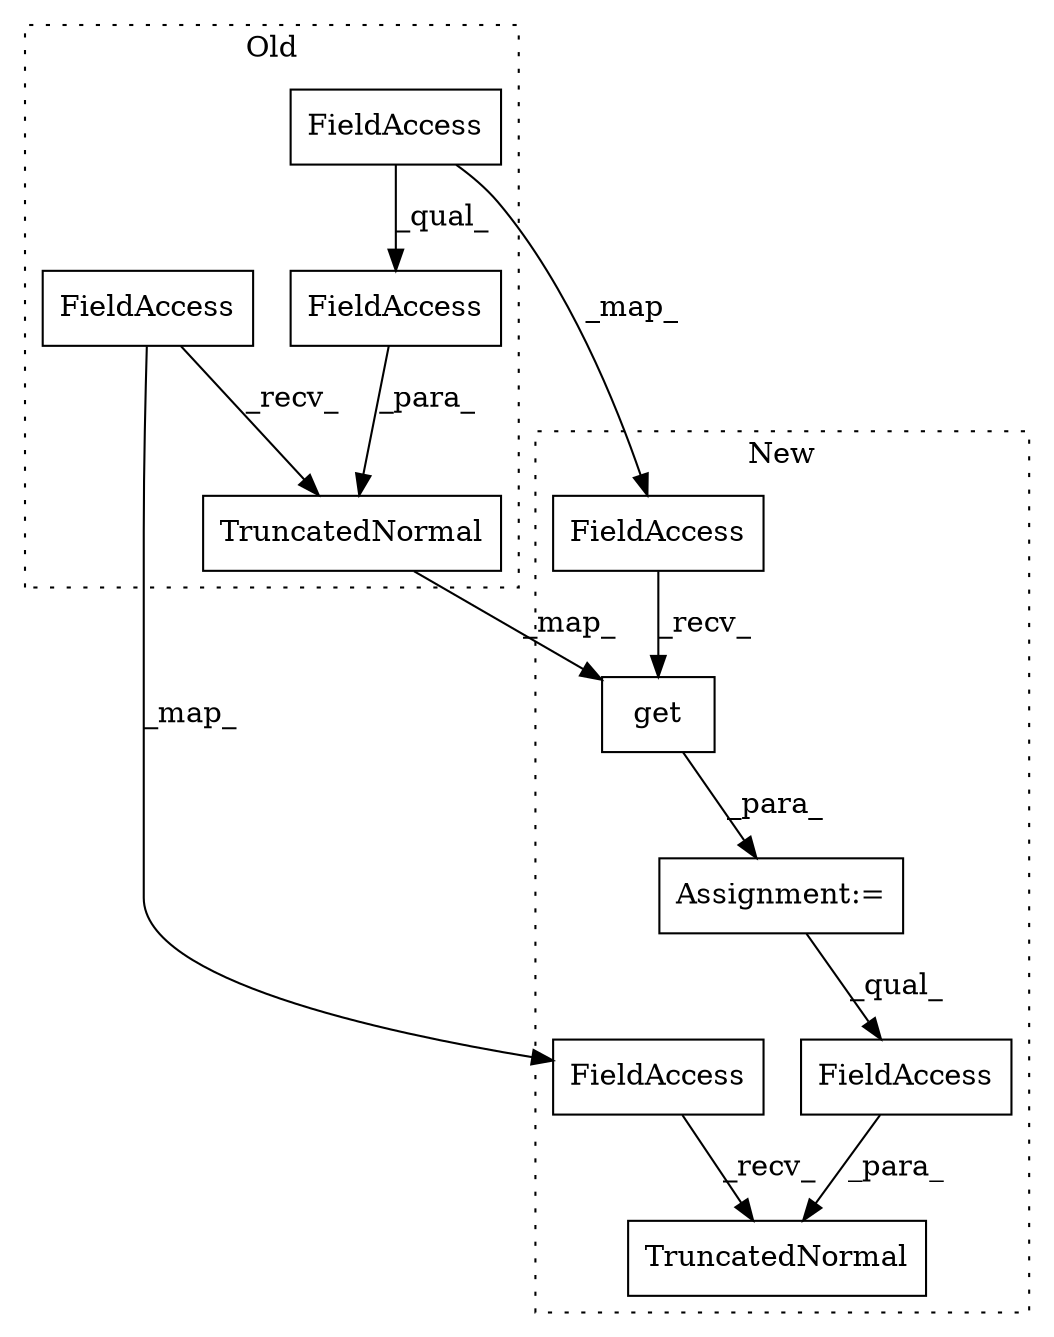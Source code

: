 digraph G {
subgraph cluster0 {
1 [label="TruncatedNormal" a="32" s="2561,2625" l="16,1" shape="box"];
4 [label="FieldAccess" a="22" s="2577" l="48" shape="box"];
8 [label="FieldAccess" a="22" s="2531" l="29" shape="box"];
10 [label="FieldAccess" a="22" s="2577" l="30" shape="box"];
label = "Old";
style="dotted";
}
subgraph cluster1 {
2 [label="get" a="32" s="2478" l="5" shape="box"];
3 [label="FieldAccess" a="22" s="2615" l="29" shape="box"];
5 [label="TruncatedNormal" a="32" s="2599,2644" l="16,1" shape="box"];
6 [label="Assignment:=" a="7" s="2446" l="1" shape="box"];
7 [label="FieldAccess" a="22" s="2569" l="29" shape="box"];
9 [label="FieldAccess" a="22" s="2447" l="30" shape="box"];
label = "New";
style="dotted";
}
1 -> 2 [label="_map_"];
2 -> 6 [label="_para_"];
3 -> 5 [label="_para_"];
4 -> 1 [label="_para_"];
6 -> 3 [label="_qual_"];
7 -> 5 [label="_recv_"];
8 -> 1 [label="_recv_"];
8 -> 7 [label="_map_"];
9 -> 2 [label="_recv_"];
10 -> 9 [label="_map_"];
10 -> 4 [label="_qual_"];
}